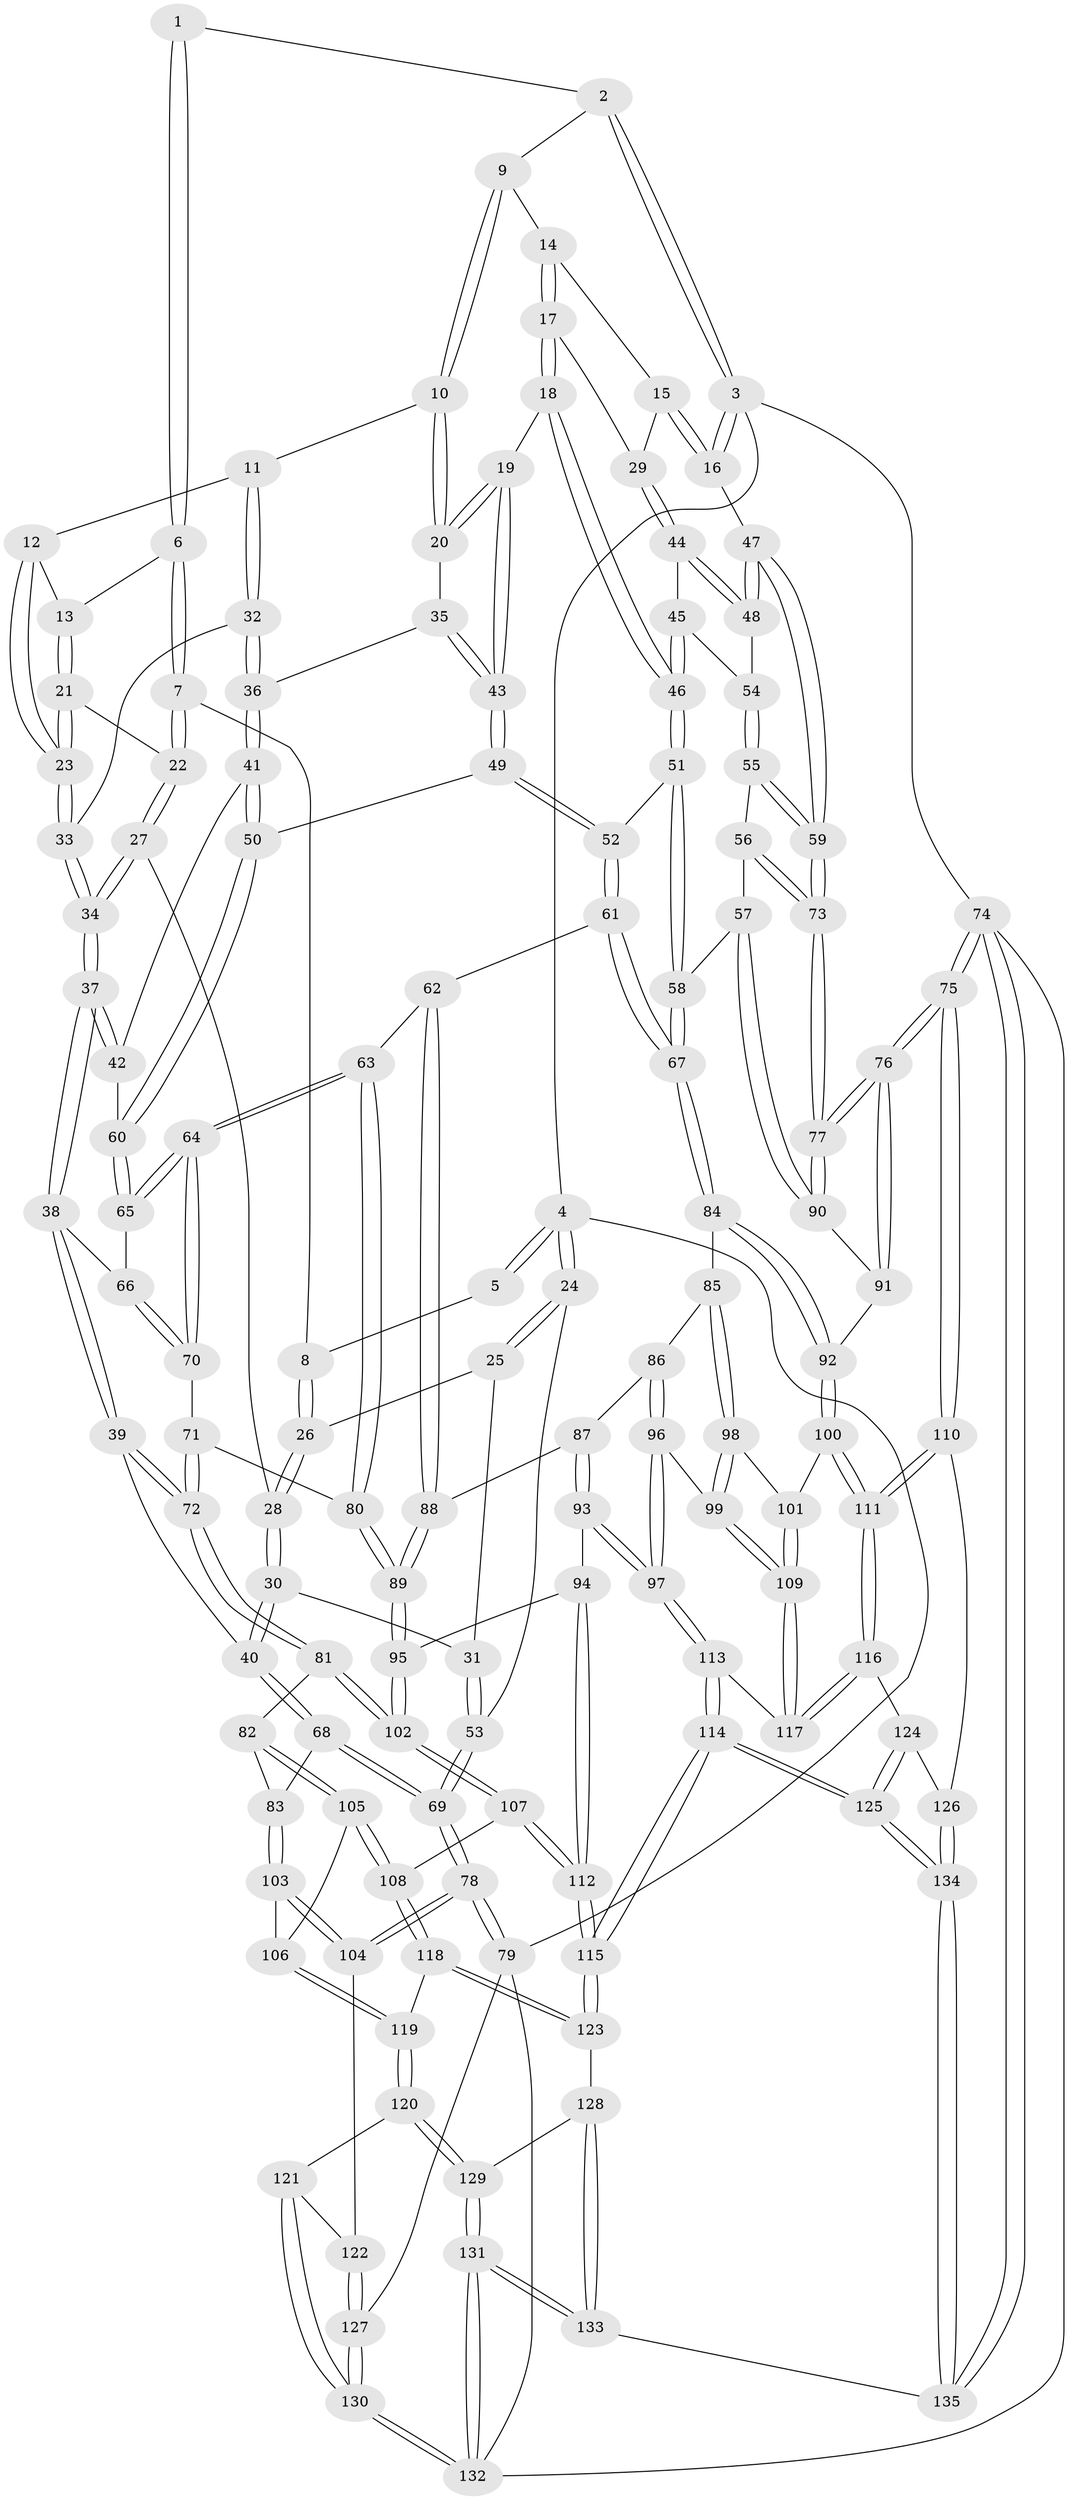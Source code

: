 // Generated by graph-tools (version 1.1) at 2025/27/03/09/25 03:27:16]
// undirected, 135 vertices, 334 edges
graph export_dot {
graph [start="1"]
  node [color=gray90,style=filled];
  1 [pos="+0.4686696238239166+0"];
  2 [pos="+0.5729538549040257+0"];
  3 [pos="+1+0"];
  4 [pos="+0+0"];
  5 [pos="+0.26043112652626643+0"];
  6 [pos="+0.44980308913581185+0"];
  7 [pos="+0.3232822601330388+0.11434002376120878"];
  8 [pos="+0.21390143094164452+0.07857031343316921"];
  9 [pos="+0.627559596013805+0"];
  10 [pos="+0.6365135830700505+0.12334093557107308"];
  11 [pos="+0.5084404928649533+0.14117343277405436"];
  12 [pos="+0.48165627894189045+0.10411141260980623"];
  13 [pos="+0.4511044777868192+0"];
  14 [pos="+0.7824311662069691+0.059342532782506355"];
  15 [pos="+0.9014021239366221+0.062165515542715745"];
  16 [pos="+1+0"];
  17 [pos="+0.7394751710517014+0.17326353997035304"];
  18 [pos="+0.7092425595442042+0.18418867925936458"];
  19 [pos="+0.6769986953779984+0.18613559915322123"];
  20 [pos="+0.6498623301248473+0.15391085012535732"];
  21 [pos="+0.3921578773107835+0.13623055426219327"];
  22 [pos="+0.3382201689961554+0.1442073509408964"];
  23 [pos="+0.42076949491152876+0.16709039205996232"];
  24 [pos="+0+0"];
  25 [pos="+0.15429367139574565+0.10685698622015109"];
  26 [pos="+0.21202175748214483+0.08167683251933741"];
  27 [pos="+0.33072954572685825+0.16925140167752784"];
  28 [pos="+0.23936361104657272+0.18714916159998615"];
  29 [pos="+0.8365164839960454+0.1830673510855836"];
  30 [pos="+0.20148205963765148+0.3267269206645334"];
  31 [pos="+0.09704095108963216+0.23358484797757653"];
  32 [pos="+0.4987529162566927+0.19630603676383437"];
  33 [pos="+0.42088467473242397+0.16765507528421245"];
  34 [pos="+0.3744776897359169+0.2712574079984159"];
  35 [pos="+0.5331695961356832+0.21218467162033544"];
  36 [pos="+0.506146925154215+0.22188111143336967"];
  37 [pos="+0.3756247408678471+0.30108363182798026"];
  38 [pos="+0.3746857334541387+0.30244883291387104"];
  39 [pos="+0.28296678257966174+0.36309284006276155"];
  40 [pos="+0.21511974122572847+0.3573920667151476"];
  41 [pos="+0.5047498873770625+0.22739774104411126"];
  42 [pos="+0.3908595155773879+0.2959472276638282"];
  43 [pos="+0.654178796176626+0.2649547020481445"];
  44 [pos="+0.8637881803528215+0.2377058284538815"];
  45 [pos="+0.863583286757675+0.25867227262078735"];
  46 [pos="+0.8001475058140088+0.30348874487109767"];
  47 [pos="+1+0.006488380228881739"];
  48 [pos="+1+0.09531926075605021"];
  49 [pos="+0.6470111393926503+0.2962544272889011"];
  50 [pos="+0.5807560819192473+0.31922996485697885"];
  51 [pos="+0.7981695951483349+0.3069305491519584"];
  52 [pos="+0.691875989413321+0.3406436914522966"];
  53 [pos="+0+0.15467591455724283"];
  54 [pos="+0.8961379683129451+0.2882650982195118"];
  55 [pos="+0.9342350512815115+0.3414904403089129"];
  56 [pos="+0.9128000368766003+0.4036954645675869"];
  57 [pos="+0.8796074069479672+0.46415006429266875"];
  58 [pos="+0.8527131284003824+0.46467862454628195"];
  59 [pos="+1+0.21578993963436333"];
  60 [pos="+0.5719014541253126+0.33043124502015564"];
  61 [pos="+0.708934914337122+0.43377789792764193"];
  62 [pos="+0.6932697178418015+0.44590893817116983"];
  63 [pos="+0.6396828791781062+0.46797485014480406"];
  64 [pos="+0.6316047574409083+0.4594586451834327"];
  65 [pos="+0.5652968965834367+0.34686157376387194"];
  66 [pos="+0.5050633709494394+0.40933571813371555"];
  67 [pos="+0.8381589173912521+0.47028575308291687"];
  68 [pos="+0.1845044412248971+0.39212845529038715"];
  69 [pos="+0+0.5887004814062455"];
  70 [pos="+0.5050221916128392+0.40979096089689204"];
  71 [pos="+0.494082992281211+0.44518124806599735"];
  72 [pos="+0.38857658185375443+0.5149957868182495"];
  73 [pos="+1+0.3980701316197292"];
  74 [pos="+1+1"];
  75 [pos="+1+0.7862306452412652"];
  76 [pos="+1+0.6821423863141062"];
  77 [pos="+1+0.6470211054735949"];
  78 [pos="+0+0.6517544902879279"];
  79 [pos="+0+0.719122097658384"];
  80 [pos="+0.5919764769136205+0.5361927561030214"];
  81 [pos="+0.38917168683374176+0.5562255089867153"];
  82 [pos="+0.26456169153368714+0.5697794413617439"];
  83 [pos="+0.25078466052770904+0.570850388930268"];
  84 [pos="+0.8147618884304678+0.516579911314528"];
  85 [pos="+0.7796960083784256+0.5578342722166686"];
  86 [pos="+0.748921854151277+0.5665417240981893"];
  87 [pos="+0.7212987113291175+0.5661471162800538"];
  88 [pos="+0.706748966678154+0.540315540584947"];
  89 [pos="+0.5913929706830405+0.5429247544910034"];
  90 [pos="+0.9150657915104949+0.4926502721341311"];
  91 [pos="+0.8712923868756899+0.6433328229163965"];
  92 [pos="+0.8562318960417798+0.6497110781730469"];
  93 [pos="+0.6446757624600976+0.6246407079285659"];
  94 [pos="+0.6285036557988526+0.6212061973514877"];
  95 [pos="+0.588883140028402+0.5560365547504943"];
  96 [pos="+0.7278166099213096+0.6647661980010057"];
  97 [pos="+0.7014873107893445+0.6682111484681633"];
  98 [pos="+0.7861250557060986+0.6054827720928506"];
  99 [pos="+0.7351165196277987+0.6655345193688329"];
  100 [pos="+0.8528652401663592+0.6529192046155369"];
  101 [pos="+0.833792497374742+0.6538137056030535"];
  102 [pos="+0.4136770747436843+0.6094083273189314"];
  103 [pos="+0.17509148556468213+0.6566387271987822"];
  104 [pos="+0+0.6742520242405816"];
  105 [pos="+0.3007017389790348+0.6654286499874428"];
  106 [pos="+0.21792126405703113+0.675176996921859"];
  107 [pos="+0.4120317721176957+0.6309144414226203"];
  108 [pos="+0.3916888349316945+0.6575554538879741"];
  109 [pos="+0.7787547861782881+0.6886870264249979"];
  110 [pos="+0.9804879145014963+0.8319394976483976"];
  111 [pos="+0.8817980323345204+0.7797057441892965"];
  112 [pos="+0.555009442041187+0.7332718265097804"];
  113 [pos="+0.6875733346960607+0.7715301706662671"];
  114 [pos="+0.6070933055065599+0.8759203323320043"];
  115 [pos="+0.5821133546138887+0.854474202546154"];
  116 [pos="+0.8283783667569133+0.7762547319603106"];
  117 [pos="+0.7896601204095316+0.7468564589400518"];
  118 [pos="+0.37481293863492976+0.7381285195634465"];
  119 [pos="+0.30997244054547424+0.8263083968180119"];
  120 [pos="+0.30667010174068376+0.8396767044861193"];
  121 [pos="+0.29600388618228013+0.8431902909463933"];
  122 [pos="+0.17449502568031272+0.8226066587323975"];
  123 [pos="+0.5513971743209866+0.8526556301398921"];
  124 [pos="+0.7873932150359969+0.8195361659218378"];
  125 [pos="+0.6210832391594056+0.9048119424045094"];
  126 [pos="+0.8521477158681735+0.9463591258446753"];
  127 [pos="+0.14366798114813947+0.9715413495978619"];
  128 [pos="+0.40408855797509047+0.8825399745499862"];
  129 [pos="+0.3174289649796519+0.8497904289911861"];
  130 [pos="+0.1723974272594229+1"];
  131 [pos="+0.35148463172102+1"];
  132 [pos="+0.1945621518301958+1"];
  133 [pos="+0.42495967679155605+1"];
  134 [pos="+0.6795045605620169+1"];
  135 [pos="+0.677443512981091+1"];
  1 -- 2;
  1 -- 6;
  1 -- 6;
  2 -- 3;
  2 -- 3;
  2 -- 9;
  3 -- 4;
  3 -- 16;
  3 -- 16;
  3 -- 74;
  4 -- 5;
  4 -- 5;
  4 -- 24;
  4 -- 24;
  4 -- 79;
  5 -- 8;
  6 -- 7;
  6 -- 7;
  6 -- 13;
  7 -- 8;
  7 -- 22;
  7 -- 22;
  8 -- 26;
  8 -- 26;
  9 -- 10;
  9 -- 10;
  9 -- 14;
  10 -- 11;
  10 -- 20;
  10 -- 20;
  11 -- 12;
  11 -- 32;
  11 -- 32;
  12 -- 13;
  12 -- 23;
  12 -- 23;
  13 -- 21;
  13 -- 21;
  14 -- 15;
  14 -- 17;
  14 -- 17;
  15 -- 16;
  15 -- 16;
  15 -- 29;
  16 -- 47;
  17 -- 18;
  17 -- 18;
  17 -- 29;
  18 -- 19;
  18 -- 46;
  18 -- 46;
  19 -- 20;
  19 -- 20;
  19 -- 43;
  19 -- 43;
  20 -- 35;
  21 -- 22;
  21 -- 23;
  21 -- 23;
  22 -- 27;
  22 -- 27;
  23 -- 33;
  23 -- 33;
  24 -- 25;
  24 -- 25;
  24 -- 53;
  25 -- 26;
  25 -- 31;
  26 -- 28;
  26 -- 28;
  27 -- 28;
  27 -- 34;
  27 -- 34;
  28 -- 30;
  28 -- 30;
  29 -- 44;
  29 -- 44;
  30 -- 31;
  30 -- 40;
  30 -- 40;
  31 -- 53;
  31 -- 53;
  32 -- 33;
  32 -- 36;
  32 -- 36;
  33 -- 34;
  33 -- 34;
  34 -- 37;
  34 -- 37;
  35 -- 36;
  35 -- 43;
  35 -- 43;
  36 -- 41;
  36 -- 41;
  37 -- 38;
  37 -- 38;
  37 -- 42;
  37 -- 42;
  38 -- 39;
  38 -- 39;
  38 -- 66;
  39 -- 40;
  39 -- 72;
  39 -- 72;
  40 -- 68;
  40 -- 68;
  41 -- 42;
  41 -- 50;
  41 -- 50;
  42 -- 60;
  43 -- 49;
  43 -- 49;
  44 -- 45;
  44 -- 48;
  44 -- 48;
  45 -- 46;
  45 -- 46;
  45 -- 54;
  46 -- 51;
  46 -- 51;
  47 -- 48;
  47 -- 48;
  47 -- 59;
  47 -- 59;
  48 -- 54;
  49 -- 50;
  49 -- 52;
  49 -- 52;
  50 -- 60;
  50 -- 60;
  51 -- 52;
  51 -- 58;
  51 -- 58;
  52 -- 61;
  52 -- 61;
  53 -- 69;
  53 -- 69;
  54 -- 55;
  54 -- 55;
  55 -- 56;
  55 -- 59;
  55 -- 59;
  56 -- 57;
  56 -- 73;
  56 -- 73;
  57 -- 58;
  57 -- 90;
  57 -- 90;
  58 -- 67;
  58 -- 67;
  59 -- 73;
  59 -- 73;
  60 -- 65;
  60 -- 65;
  61 -- 62;
  61 -- 67;
  61 -- 67;
  62 -- 63;
  62 -- 88;
  62 -- 88;
  63 -- 64;
  63 -- 64;
  63 -- 80;
  63 -- 80;
  64 -- 65;
  64 -- 65;
  64 -- 70;
  64 -- 70;
  65 -- 66;
  66 -- 70;
  66 -- 70;
  67 -- 84;
  67 -- 84;
  68 -- 69;
  68 -- 69;
  68 -- 83;
  69 -- 78;
  69 -- 78;
  70 -- 71;
  71 -- 72;
  71 -- 72;
  71 -- 80;
  72 -- 81;
  72 -- 81;
  73 -- 77;
  73 -- 77;
  74 -- 75;
  74 -- 75;
  74 -- 135;
  74 -- 135;
  74 -- 132;
  75 -- 76;
  75 -- 76;
  75 -- 110;
  75 -- 110;
  76 -- 77;
  76 -- 77;
  76 -- 91;
  76 -- 91;
  77 -- 90;
  77 -- 90;
  78 -- 79;
  78 -- 79;
  78 -- 104;
  78 -- 104;
  79 -- 127;
  79 -- 132;
  80 -- 89;
  80 -- 89;
  81 -- 82;
  81 -- 102;
  81 -- 102;
  82 -- 83;
  82 -- 105;
  82 -- 105;
  83 -- 103;
  83 -- 103;
  84 -- 85;
  84 -- 92;
  84 -- 92;
  85 -- 86;
  85 -- 98;
  85 -- 98;
  86 -- 87;
  86 -- 96;
  86 -- 96;
  87 -- 88;
  87 -- 93;
  87 -- 93;
  88 -- 89;
  88 -- 89;
  89 -- 95;
  89 -- 95;
  90 -- 91;
  91 -- 92;
  92 -- 100;
  92 -- 100;
  93 -- 94;
  93 -- 97;
  93 -- 97;
  94 -- 95;
  94 -- 112;
  94 -- 112;
  95 -- 102;
  95 -- 102;
  96 -- 97;
  96 -- 97;
  96 -- 99;
  97 -- 113;
  97 -- 113;
  98 -- 99;
  98 -- 99;
  98 -- 101;
  99 -- 109;
  99 -- 109;
  100 -- 101;
  100 -- 111;
  100 -- 111;
  101 -- 109;
  101 -- 109;
  102 -- 107;
  102 -- 107;
  103 -- 104;
  103 -- 104;
  103 -- 106;
  104 -- 122;
  105 -- 106;
  105 -- 108;
  105 -- 108;
  106 -- 119;
  106 -- 119;
  107 -- 108;
  107 -- 112;
  107 -- 112;
  108 -- 118;
  108 -- 118;
  109 -- 117;
  109 -- 117;
  110 -- 111;
  110 -- 111;
  110 -- 126;
  111 -- 116;
  111 -- 116;
  112 -- 115;
  112 -- 115;
  113 -- 114;
  113 -- 114;
  113 -- 117;
  114 -- 115;
  114 -- 115;
  114 -- 125;
  114 -- 125;
  115 -- 123;
  115 -- 123;
  116 -- 117;
  116 -- 117;
  116 -- 124;
  118 -- 119;
  118 -- 123;
  118 -- 123;
  119 -- 120;
  119 -- 120;
  120 -- 121;
  120 -- 129;
  120 -- 129;
  121 -- 122;
  121 -- 130;
  121 -- 130;
  122 -- 127;
  122 -- 127;
  123 -- 128;
  124 -- 125;
  124 -- 125;
  124 -- 126;
  125 -- 134;
  125 -- 134;
  126 -- 134;
  126 -- 134;
  127 -- 130;
  127 -- 130;
  128 -- 129;
  128 -- 133;
  128 -- 133;
  129 -- 131;
  129 -- 131;
  130 -- 132;
  130 -- 132;
  131 -- 132;
  131 -- 132;
  131 -- 133;
  131 -- 133;
  133 -- 135;
  134 -- 135;
  134 -- 135;
}
